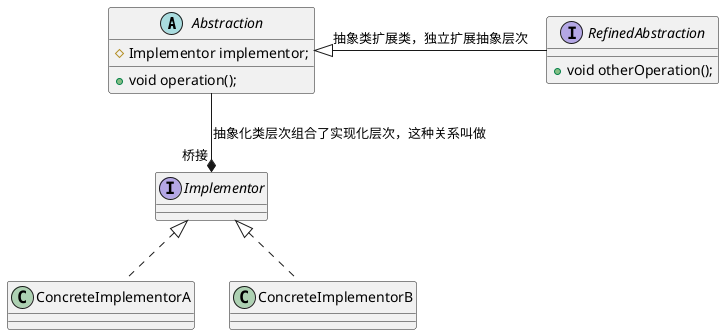 @startuml

abstract class Abstraction {
    # Implementor implementor;
    + void operation();
}
interface Implementor

interface RefinedAbstraction {
    + void otherOperation();
}
class ConcreteImplementorA
class ConcreteImplementorB

Abstraction <|- RefinedAbstraction : 抽象类扩展类，独立扩展抽象层次

Implementor <|.. ConcreteImplementorA
Implementor <|.. ConcreteImplementorB

Abstraction --* Implementor : 抽象化类层次组合了实现化层次，这种关系叫做“桥接”
@enduml